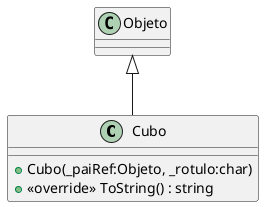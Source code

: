 @startuml
class Cubo {
    + Cubo(_paiRef:Objeto, _rotulo:char)
    + <<override>> ToString() : string
}
Objeto <|-- Cubo
@enduml
